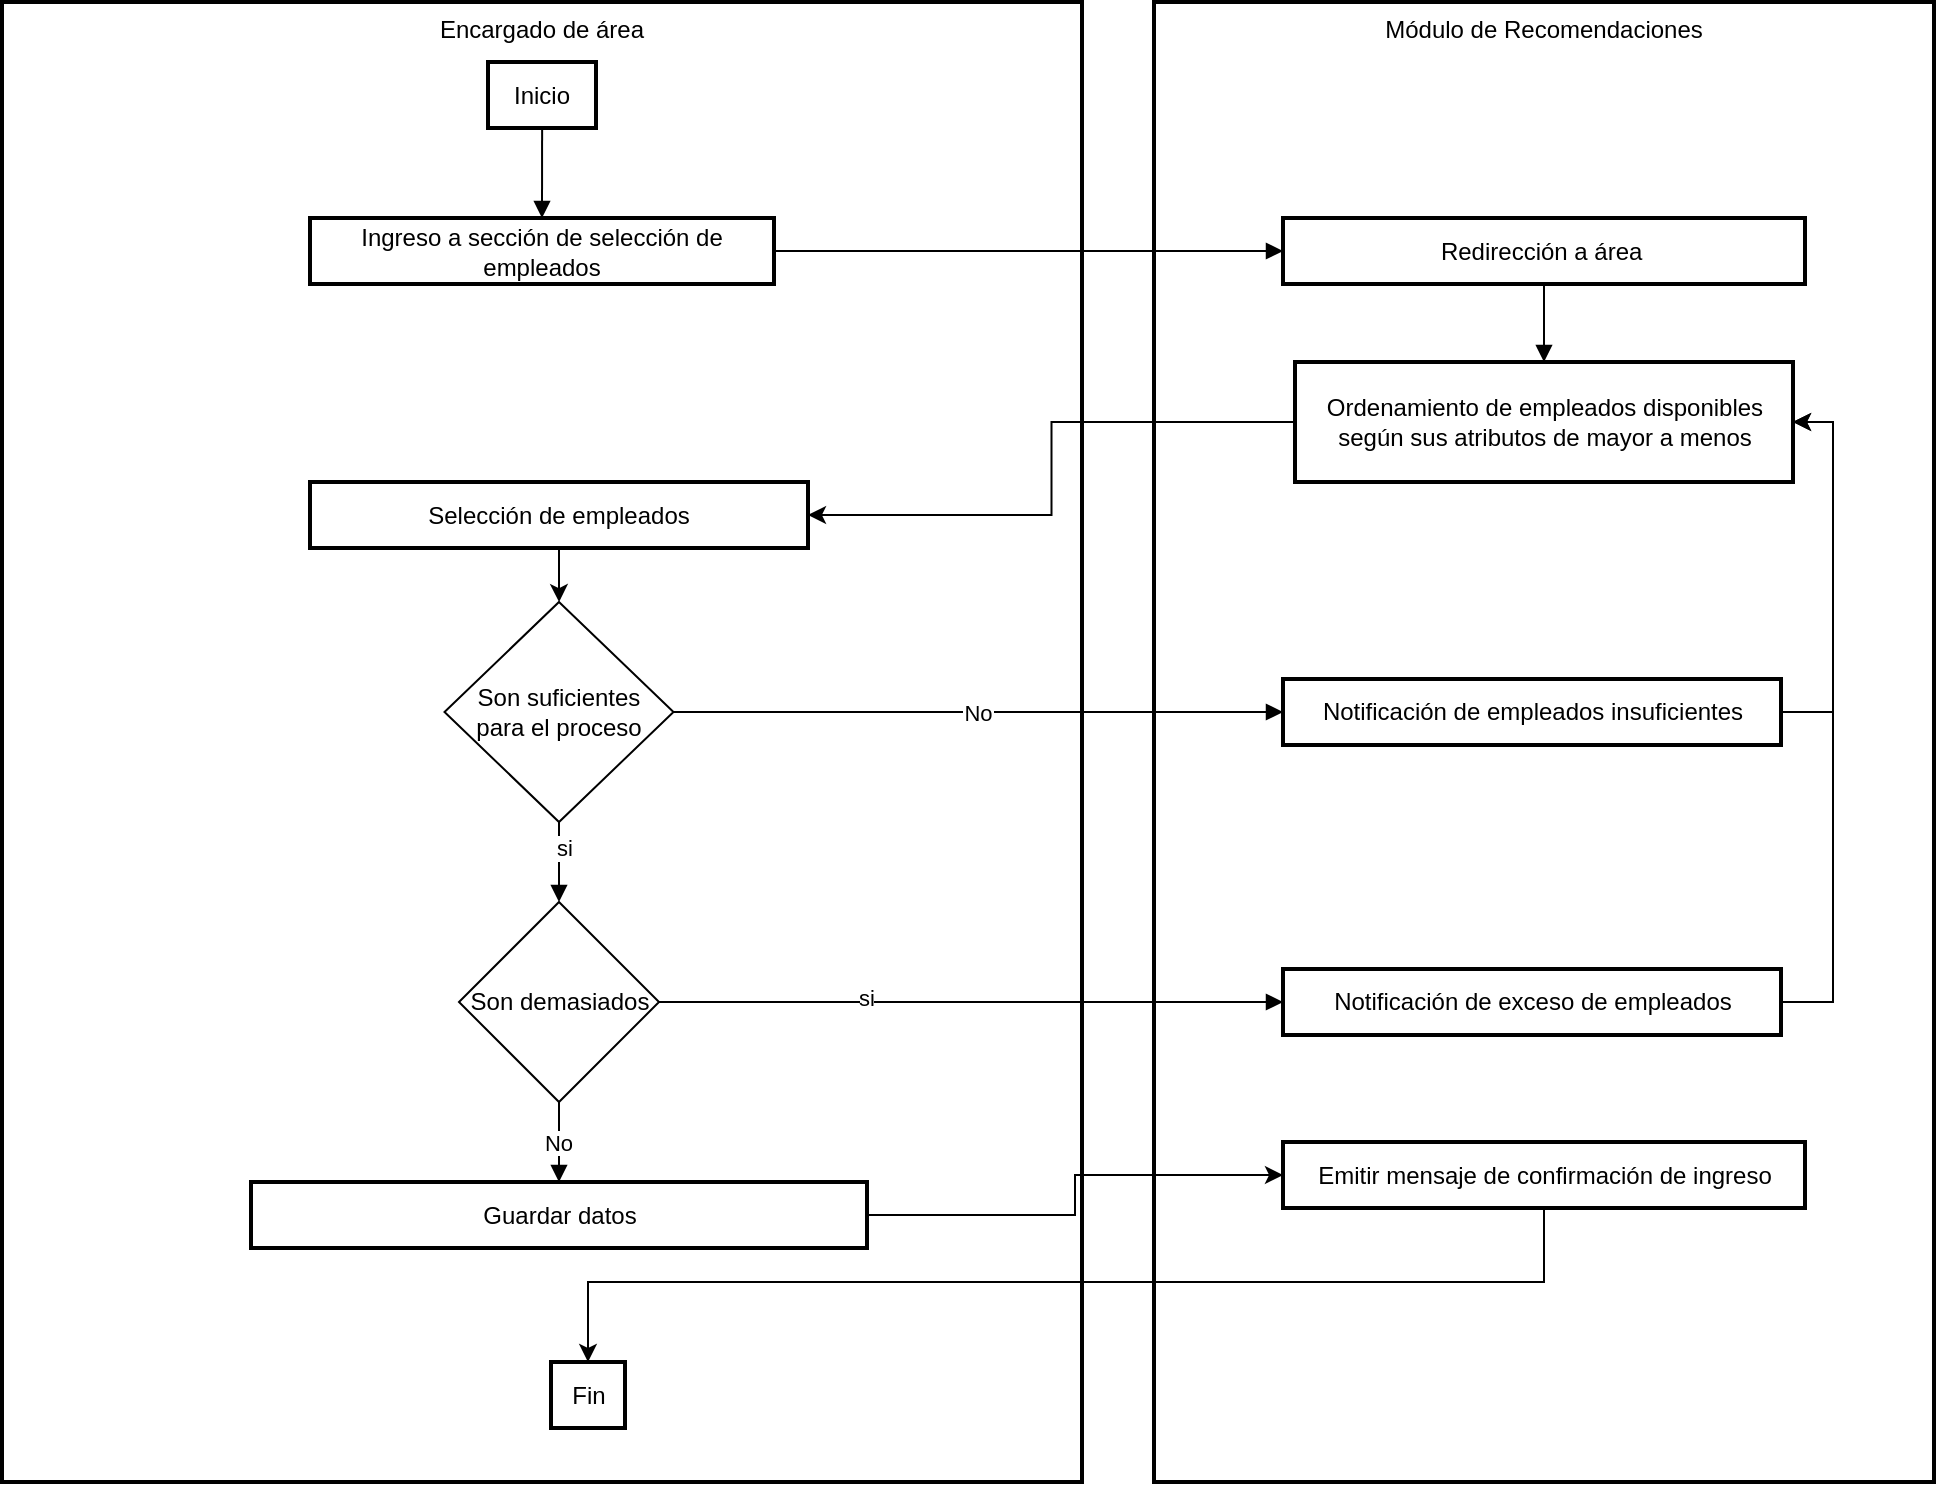 <mxfile version="24.5.2" type="device">
  <diagram id="P63H_FWvfV5n599-EYZh" name="Página-1">
    <mxGraphModel dx="2345" dy="964" grid="1" gridSize="10" guides="1" tooltips="1" connect="1" arrows="1" fold="1" page="1" pageScale="1" pageWidth="827" pageHeight="1169" math="0" shadow="0">
      <root>
        <mxCell id="0" />
        <mxCell id="1" parent="0" />
        <mxCell id="Phevo1-cin9VTM2DQLk_-3" value="Encargado de área" style="whiteSpace=wrap;strokeWidth=2;verticalAlign=top;" parent="1" vertex="1">
          <mxGeometry x="24" y="20" width="540" height="740" as="geometry" />
        </mxCell>
        <mxCell id="Phevo1-cin9VTM2DQLk_-1" value="Módulo de Recomendaciones" style="whiteSpace=wrap;strokeWidth=2;verticalAlign=top;" parent="1" vertex="1">
          <mxGeometry x="600" y="20" width="390" height="740" as="geometry" />
        </mxCell>
        <mxCell id="e_uQ2zTacwqlDQoLdPsX-74" style="edgeStyle=orthogonalEdgeStyle;rounded=0;orthogonalLoop=1;jettySize=auto;html=1;entryX=0.5;entryY=0;entryDx=0;entryDy=0;" edge="1" parent="1" source="Phevo1-cin9VTM2DQLk_-2" target="Phevo1-cin9VTM2DQLk_-9">
          <mxGeometry relative="1" as="geometry">
            <Array as="points">
              <mxPoint x="795" y="660" />
              <mxPoint x="317" y="660" />
            </Array>
          </mxGeometry>
        </mxCell>
        <mxCell id="Phevo1-cin9VTM2DQLk_-2" value="Emitir mensaje de confirmación de ingreso" style="whiteSpace=wrap;strokeWidth=2;" parent="1" vertex="1">
          <mxGeometry x="664.5" y="590" width="261" height="33" as="geometry" />
        </mxCell>
        <mxCell id="Phevo1-cin9VTM2DQLk_-4" value="Inicio" style="whiteSpace=wrap;strokeWidth=2;" parent="1" vertex="1">
          <mxGeometry x="267" y="50" width="54" height="33" as="geometry" />
        </mxCell>
        <mxCell id="Phevo1-cin9VTM2DQLk_-5" value="Ingreso a sección de selección de empleados" style="whiteSpace=wrap;strokeWidth=2;" parent="1" vertex="1">
          <mxGeometry x="178" y="128" width="232" height="33" as="geometry" />
        </mxCell>
        <mxCell id="e_uQ2zTacwqlDQoLdPsX-81" style="edgeStyle=orthogonalEdgeStyle;rounded=0;orthogonalLoop=1;jettySize=auto;html=1;exitX=0.5;exitY=1;exitDx=0;exitDy=0;" edge="1" parent="1" source="Phevo1-cin9VTM2DQLk_-6" target="e_uQ2zTacwqlDQoLdPsX-45">
          <mxGeometry relative="1" as="geometry" />
        </mxCell>
        <mxCell id="Phevo1-cin9VTM2DQLk_-6" value="Selección de empleados" style="whiteSpace=wrap;strokeWidth=2;" parent="1" vertex="1">
          <mxGeometry x="178" y="260" width="249" height="33" as="geometry" />
        </mxCell>
        <mxCell id="Phevo1-cin9VTM2DQLk_-9" value="Fin" style="whiteSpace=wrap;strokeWidth=2;" parent="1" vertex="1">
          <mxGeometry x="298.5" y="700" width="37" height="33" as="geometry" />
        </mxCell>
        <mxCell id="Phevo1-cin9VTM2DQLk_-10" value="" style="curved=1;startArrow=none;endArrow=block;exitX=0.501;exitY=1.012;entryX=0.5;entryY=0.012;rounded=0;" parent="1" source="Phevo1-cin9VTM2DQLk_-4" target="Phevo1-cin9VTM2DQLk_-5" edge="1">
          <mxGeometry relative="1" as="geometry">
            <Array as="points" />
          </mxGeometry>
        </mxCell>
        <mxCell id="Phevo1-cin9VTM2DQLk_-11" value="" style="curved=1;startArrow=none;endArrow=block;exitX=1;exitY=0.5;rounded=0;entryX=0;entryY=0.5;entryDx=0;entryDy=0;exitDx=0;exitDy=0;" parent="1" source="Phevo1-cin9VTM2DQLk_-5" target="Phevo1-cin9VTM2DQLk_-20" edge="1">
          <mxGeometry relative="1" as="geometry">
            <Array as="points" />
            <mxPoint x="230" y="220" as="targetPoint" />
          </mxGeometry>
        </mxCell>
        <mxCell id="Phevo1-cin9VTM2DQLk_-13" value="No" style="curved=1;startArrow=none;endArrow=block;entryX=0;entryY=0.5;rounded=0;entryDx=0;entryDy=0;exitX=1;exitY=0.5;exitDx=0;exitDy=0;" parent="1" source="e_uQ2zTacwqlDQoLdPsX-45" target="e_uQ2zTacwqlDQoLdPsX-77" edge="1">
          <mxGeometry relative="1" as="geometry">
            <Array as="points" />
            <mxPoint x="522.75" y="206" as="sourcePoint" />
          </mxGeometry>
        </mxCell>
        <mxCell id="Phevo1-cin9VTM2DQLk_-14" value="" style="curved=1;startArrow=none;endArrow=block;exitX=0.5;exitY=1;entryX=0.5;entryY=0;rounded=0;entryDx=0;entryDy=0;exitDx=0;exitDy=0;" parent="1" source="Phevo1-cin9VTM2DQLk_-20" target="e_uQ2zTacwqlDQoLdPsX-75" edge="1">
          <mxGeometry relative="1" as="geometry">
            <Array as="points" />
          </mxGeometry>
        </mxCell>
        <mxCell id="Phevo1-cin9VTM2DQLk_-17" value="" style="curved=1;startArrow=none;endArrow=block;exitX=0.5;exitY=1;rounded=0;entryX=0.5;entryY=0;entryDx=0;entryDy=0;exitDx=0;exitDy=0;" parent="1" source="e_uQ2zTacwqlDQoLdPsX-45" target="e_uQ2zTacwqlDQoLdPsX-83" edge="1">
          <mxGeometry relative="1" as="geometry">
            <Array as="points" />
            <mxPoint x="317" y="700" as="targetPoint" />
            <mxPoint x="231.709" y="590.0" as="sourcePoint" />
          </mxGeometry>
        </mxCell>
        <mxCell id="e_uQ2zTacwqlDQoLdPsX-82" value="&lt;font style=&quot;vertical-align: inherit;&quot;&gt;&lt;font style=&quot;vertical-align: inherit;&quot;&gt;si&lt;/font&gt;&lt;/font&gt;" style="edgeLabel;html=1;align=center;verticalAlign=middle;resizable=0;points=[];" vertex="1" connectable="0" parent="Phevo1-cin9VTM2DQLk_-17">
          <mxGeometry x="-0.338" y="2" relative="1" as="geometry">
            <mxPoint as="offset" />
          </mxGeometry>
        </mxCell>
        <mxCell id="Phevo1-cin9VTM2DQLk_-20" value="Redirección a área " style="whiteSpace=wrap;strokeWidth=2;" parent="1" vertex="1">
          <mxGeometry x="664.5" y="128" width="261" height="33" as="geometry" />
        </mxCell>
        <mxCell id="e_uQ2zTacwqlDQoLdPsX-45" value="&lt;font style=&quot;vertical-align: inherit;&quot;&gt;&lt;font style=&quot;vertical-align: inherit;&quot;&gt;&lt;font style=&quot;vertical-align: inherit;&quot;&gt;&lt;font style=&quot;vertical-align: inherit;&quot;&gt;&lt;font style=&quot;vertical-align: inherit;&quot;&gt;&lt;font style=&quot;vertical-align: inherit;&quot;&gt;Son suficientes&lt;/font&gt;&lt;/font&gt;&lt;/font&gt;&lt;/font&gt;&lt;/font&gt;&lt;/font&gt;&lt;div&gt;&lt;font style=&quot;vertical-align: inherit;&quot;&gt;&lt;font style=&quot;vertical-align: inherit;&quot;&gt;&lt;font style=&quot;vertical-align: inherit;&quot;&gt;&lt;font style=&quot;vertical-align: inherit;&quot;&gt;&lt;font style=&quot;vertical-align: inherit;&quot;&gt;&lt;font style=&quot;vertical-align: inherit;&quot;&gt;&lt;font style=&quot;vertical-align: inherit;&quot;&gt;&lt;font style=&quot;vertical-align: inherit;&quot;&gt;para el proceso&lt;/font&gt;&lt;/font&gt;&lt;/font&gt;&lt;/font&gt;&lt;/font&gt;&lt;/font&gt;&lt;/font&gt;&lt;/font&gt;&lt;/div&gt;" style="rhombus;whiteSpace=wrap;html=1;" vertex="1" parent="1">
          <mxGeometry x="245.25" y="320" width="114.5" height="110" as="geometry" />
        </mxCell>
        <mxCell id="e_uQ2zTacwqlDQoLdPsX-73" style="edgeStyle=orthogonalEdgeStyle;rounded=0;orthogonalLoop=1;jettySize=auto;html=1;exitX=1;exitY=0.5;exitDx=0;exitDy=0;entryX=0;entryY=0.5;entryDx=0;entryDy=0;" edge="1" parent="1" source="e_uQ2zTacwqlDQoLdPsX-72" target="Phevo1-cin9VTM2DQLk_-2">
          <mxGeometry relative="1" as="geometry" />
        </mxCell>
        <mxCell id="e_uQ2zTacwqlDQoLdPsX-72" value="Guardar datos" style="whiteSpace=wrap;strokeWidth=2;" vertex="1" parent="1">
          <mxGeometry x="148.5" y="610" width="308" height="33" as="geometry" />
        </mxCell>
        <mxCell id="e_uQ2zTacwqlDQoLdPsX-80" style="edgeStyle=orthogonalEdgeStyle;rounded=0;orthogonalLoop=1;jettySize=auto;html=1;exitX=0;exitY=0.5;exitDx=0;exitDy=0;entryX=1;entryY=0.5;entryDx=0;entryDy=0;" edge="1" parent="1" source="e_uQ2zTacwqlDQoLdPsX-75" target="Phevo1-cin9VTM2DQLk_-6">
          <mxGeometry relative="1" as="geometry" />
        </mxCell>
        <mxCell id="e_uQ2zTacwqlDQoLdPsX-75" value="Ordenamiento de empleados disponibles según sus atributos de mayor a menos" style="whiteSpace=wrap;strokeWidth=2;" vertex="1" parent="1">
          <mxGeometry x="670.5" y="200" width="249" height="60" as="geometry" />
        </mxCell>
        <mxCell id="e_uQ2zTacwqlDQoLdPsX-79" style="edgeStyle=orthogonalEdgeStyle;rounded=0;orthogonalLoop=1;jettySize=auto;html=1;exitX=1;exitY=0.5;exitDx=0;exitDy=0;entryX=1;entryY=0.5;entryDx=0;entryDy=0;" edge="1" parent="1" source="e_uQ2zTacwqlDQoLdPsX-77" target="e_uQ2zTacwqlDQoLdPsX-75">
          <mxGeometry relative="1" as="geometry" />
        </mxCell>
        <mxCell id="e_uQ2zTacwqlDQoLdPsX-77" value="Notificación de empleados insuficientes" style="whiteSpace=wrap;strokeWidth=2;" vertex="1" parent="1">
          <mxGeometry x="664.5" y="358.5" width="249" height="33" as="geometry" />
        </mxCell>
        <mxCell id="e_uQ2zTacwqlDQoLdPsX-83" value="&lt;font style=&quot;vertical-align: inherit;&quot;&gt;&lt;font style=&quot;vertical-align: inherit;&quot;&gt;Son demasiados&lt;/font&gt;&lt;/font&gt;" style="rhombus;whiteSpace=wrap;html=1;" vertex="1" parent="1">
          <mxGeometry x="252.5" y="470" width="100" height="100" as="geometry" />
        </mxCell>
        <mxCell id="e_uQ2zTacwqlDQoLdPsX-89" style="edgeStyle=orthogonalEdgeStyle;rounded=0;orthogonalLoop=1;jettySize=auto;html=1;exitX=1;exitY=0.5;exitDx=0;exitDy=0;entryX=1;entryY=0.5;entryDx=0;entryDy=0;" edge="1" parent="1" source="e_uQ2zTacwqlDQoLdPsX-84" target="e_uQ2zTacwqlDQoLdPsX-75">
          <mxGeometry relative="1" as="geometry" />
        </mxCell>
        <mxCell id="e_uQ2zTacwqlDQoLdPsX-84" value="Notificación de exceso de empleados" style="whiteSpace=wrap;strokeWidth=2;" vertex="1" parent="1">
          <mxGeometry x="664.5" y="503.5" width="249" height="33" as="geometry" />
        </mxCell>
        <mxCell id="e_uQ2zTacwqlDQoLdPsX-85" value="No" style="curved=1;startArrow=none;endArrow=block;entryX=0.5;entryY=0;rounded=0;entryDx=0;entryDy=0;exitX=0.5;exitY=1;exitDx=0;exitDy=0;" edge="1" parent="1" source="e_uQ2zTacwqlDQoLdPsX-83" target="e_uQ2zTacwqlDQoLdPsX-72">
          <mxGeometry relative="1" as="geometry">
            <Array as="points" />
            <mxPoint x="370" y="385" as="sourcePoint" />
            <mxPoint x="675" y="377" as="targetPoint" />
          </mxGeometry>
        </mxCell>
        <mxCell id="e_uQ2zTacwqlDQoLdPsX-87" value="" style="curved=1;startArrow=none;endArrow=block;exitX=1;exitY=0.5;rounded=0;entryX=0;entryY=0.5;entryDx=0;entryDy=0;exitDx=0;exitDy=0;" edge="1" parent="1" source="e_uQ2zTacwqlDQoLdPsX-83" target="e_uQ2zTacwqlDQoLdPsX-84">
          <mxGeometry relative="1" as="geometry">
            <Array as="points" />
            <mxPoint x="313" y="480" as="targetPoint" />
            <mxPoint x="313" y="440" as="sourcePoint" />
          </mxGeometry>
        </mxCell>
        <mxCell id="e_uQ2zTacwqlDQoLdPsX-88" value="&lt;font style=&quot;vertical-align: inherit;&quot;&gt;&lt;font style=&quot;vertical-align: inherit;&quot;&gt;si&lt;/font&gt;&lt;/font&gt;" style="edgeLabel;html=1;align=center;verticalAlign=middle;resizable=0;points=[];" vertex="1" connectable="0" parent="e_uQ2zTacwqlDQoLdPsX-87">
          <mxGeometry x="-0.338" y="2" relative="1" as="geometry">
            <mxPoint as="offset" />
          </mxGeometry>
        </mxCell>
      </root>
    </mxGraphModel>
  </diagram>
</mxfile>
